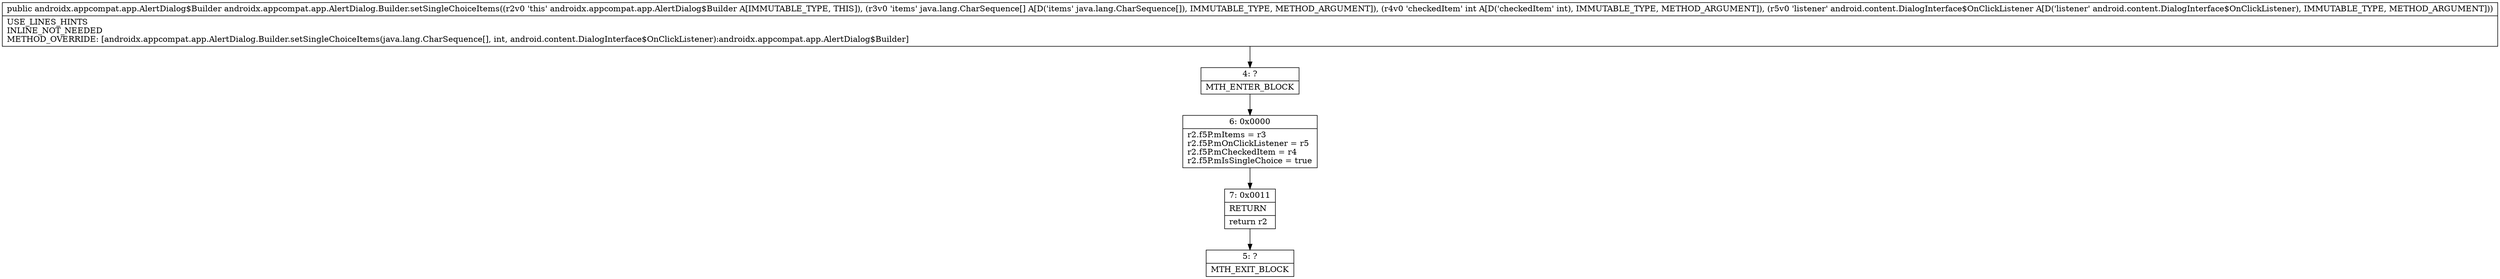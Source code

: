 digraph "CFG forandroidx.appcompat.app.AlertDialog.Builder.setSingleChoiceItems([Ljava\/lang\/CharSequence;ILandroid\/content\/DialogInterface$OnClickListener;)Landroidx\/appcompat\/app\/AlertDialog$Builder;" {
Node_4 [shape=record,label="{4\:\ ?|MTH_ENTER_BLOCK\l}"];
Node_6 [shape=record,label="{6\:\ 0x0000|r2.f5P.mItems = r3\lr2.f5P.mOnClickListener = r5\lr2.f5P.mCheckedItem = r4\lr2.f5P.mIsSingleChoice = true\l}"];
Node_7 [shape=record,label="{7\:\ 0x0011|RETURN\l|return r2\l}"];
Node_5 [shape=record,label="{5\:\ ?|MTH_EXIT_BLOCK\l}"];
MethodNode[shape=record,label="{public androidx.appcompat.app.AlertDialog$Builder androidx.appcompat.app.AlertDialog.Builder.setSingleChoiceItems((r2v0 'this' androidx.appcompat.app.AlertDialog$Builder A[IMMUTABLE_TYPE, THIS]), (r3v0 'items' java.lang.CharSequence[] A[D('items' java.lang.CharSequence[]), IMMUTABLE_TYPE, METHOD_ARGUMENT]), (r4v0 'checkedItem' int A[D('checkedItem' int), IMMUTABLE_TYPE, METHOD_ARGUMENT]), (r5v0 'listener' android.content.DialogInterface$OnClickListener A[D('listener' android.content.DialogInterface$OnClickListener), IMMUTABLE_TYPE, METHOD_ARGUMENT]))  | USE_LINES_HINTS\lINLINE_NOT_NEEDED\lMETHOD_OVERRIDE: [androidx.appcompat.app.AlertDialog.Builder.setSingleChoiceItems(java.lang.CharSequence[], int, android.content.DialogInterface$OnClickListener):androidx.appcompat.app.AlertDialog$Builder]\l}"];
MethodNode -> Node_4;Node_4 -> Node_6;
Node_6 -> Node_7;
Node_7 -> Node_5;
}

